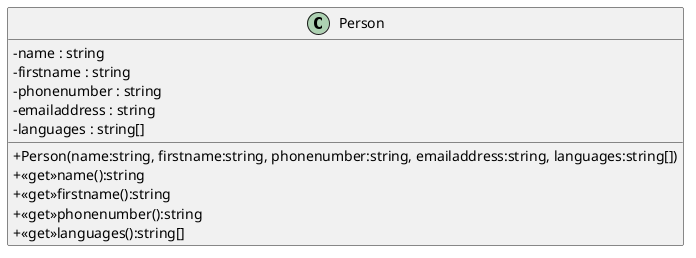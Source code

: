 @startuml
skinparam classAttributeIconSize 0
class Person{
    - name : string
    - firstname : string
    - phonenumber : string
    - emailaddress : string
    - languages : string[]

    + Person(name:string, firstname:string, phonenumber:string, emailaddress:string, languages:string[])
    + <<get>>name():string
    + <<get>>firstname():string
    + <<get>>phonenumber():string
    + <<get>>languages():string[]
}

@enduml